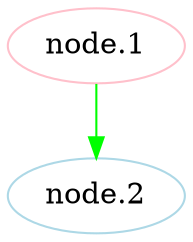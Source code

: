 digraph Perl
{
graph [ rankdir="TB" ]
node [ color="lightblue" ]
edge [ color="green" ]
"node.1" [ color="pink" ]
"node.2" [ color="lightblue" ]
"node.1" -> "node.2" [ color="green" label="" ]
}
